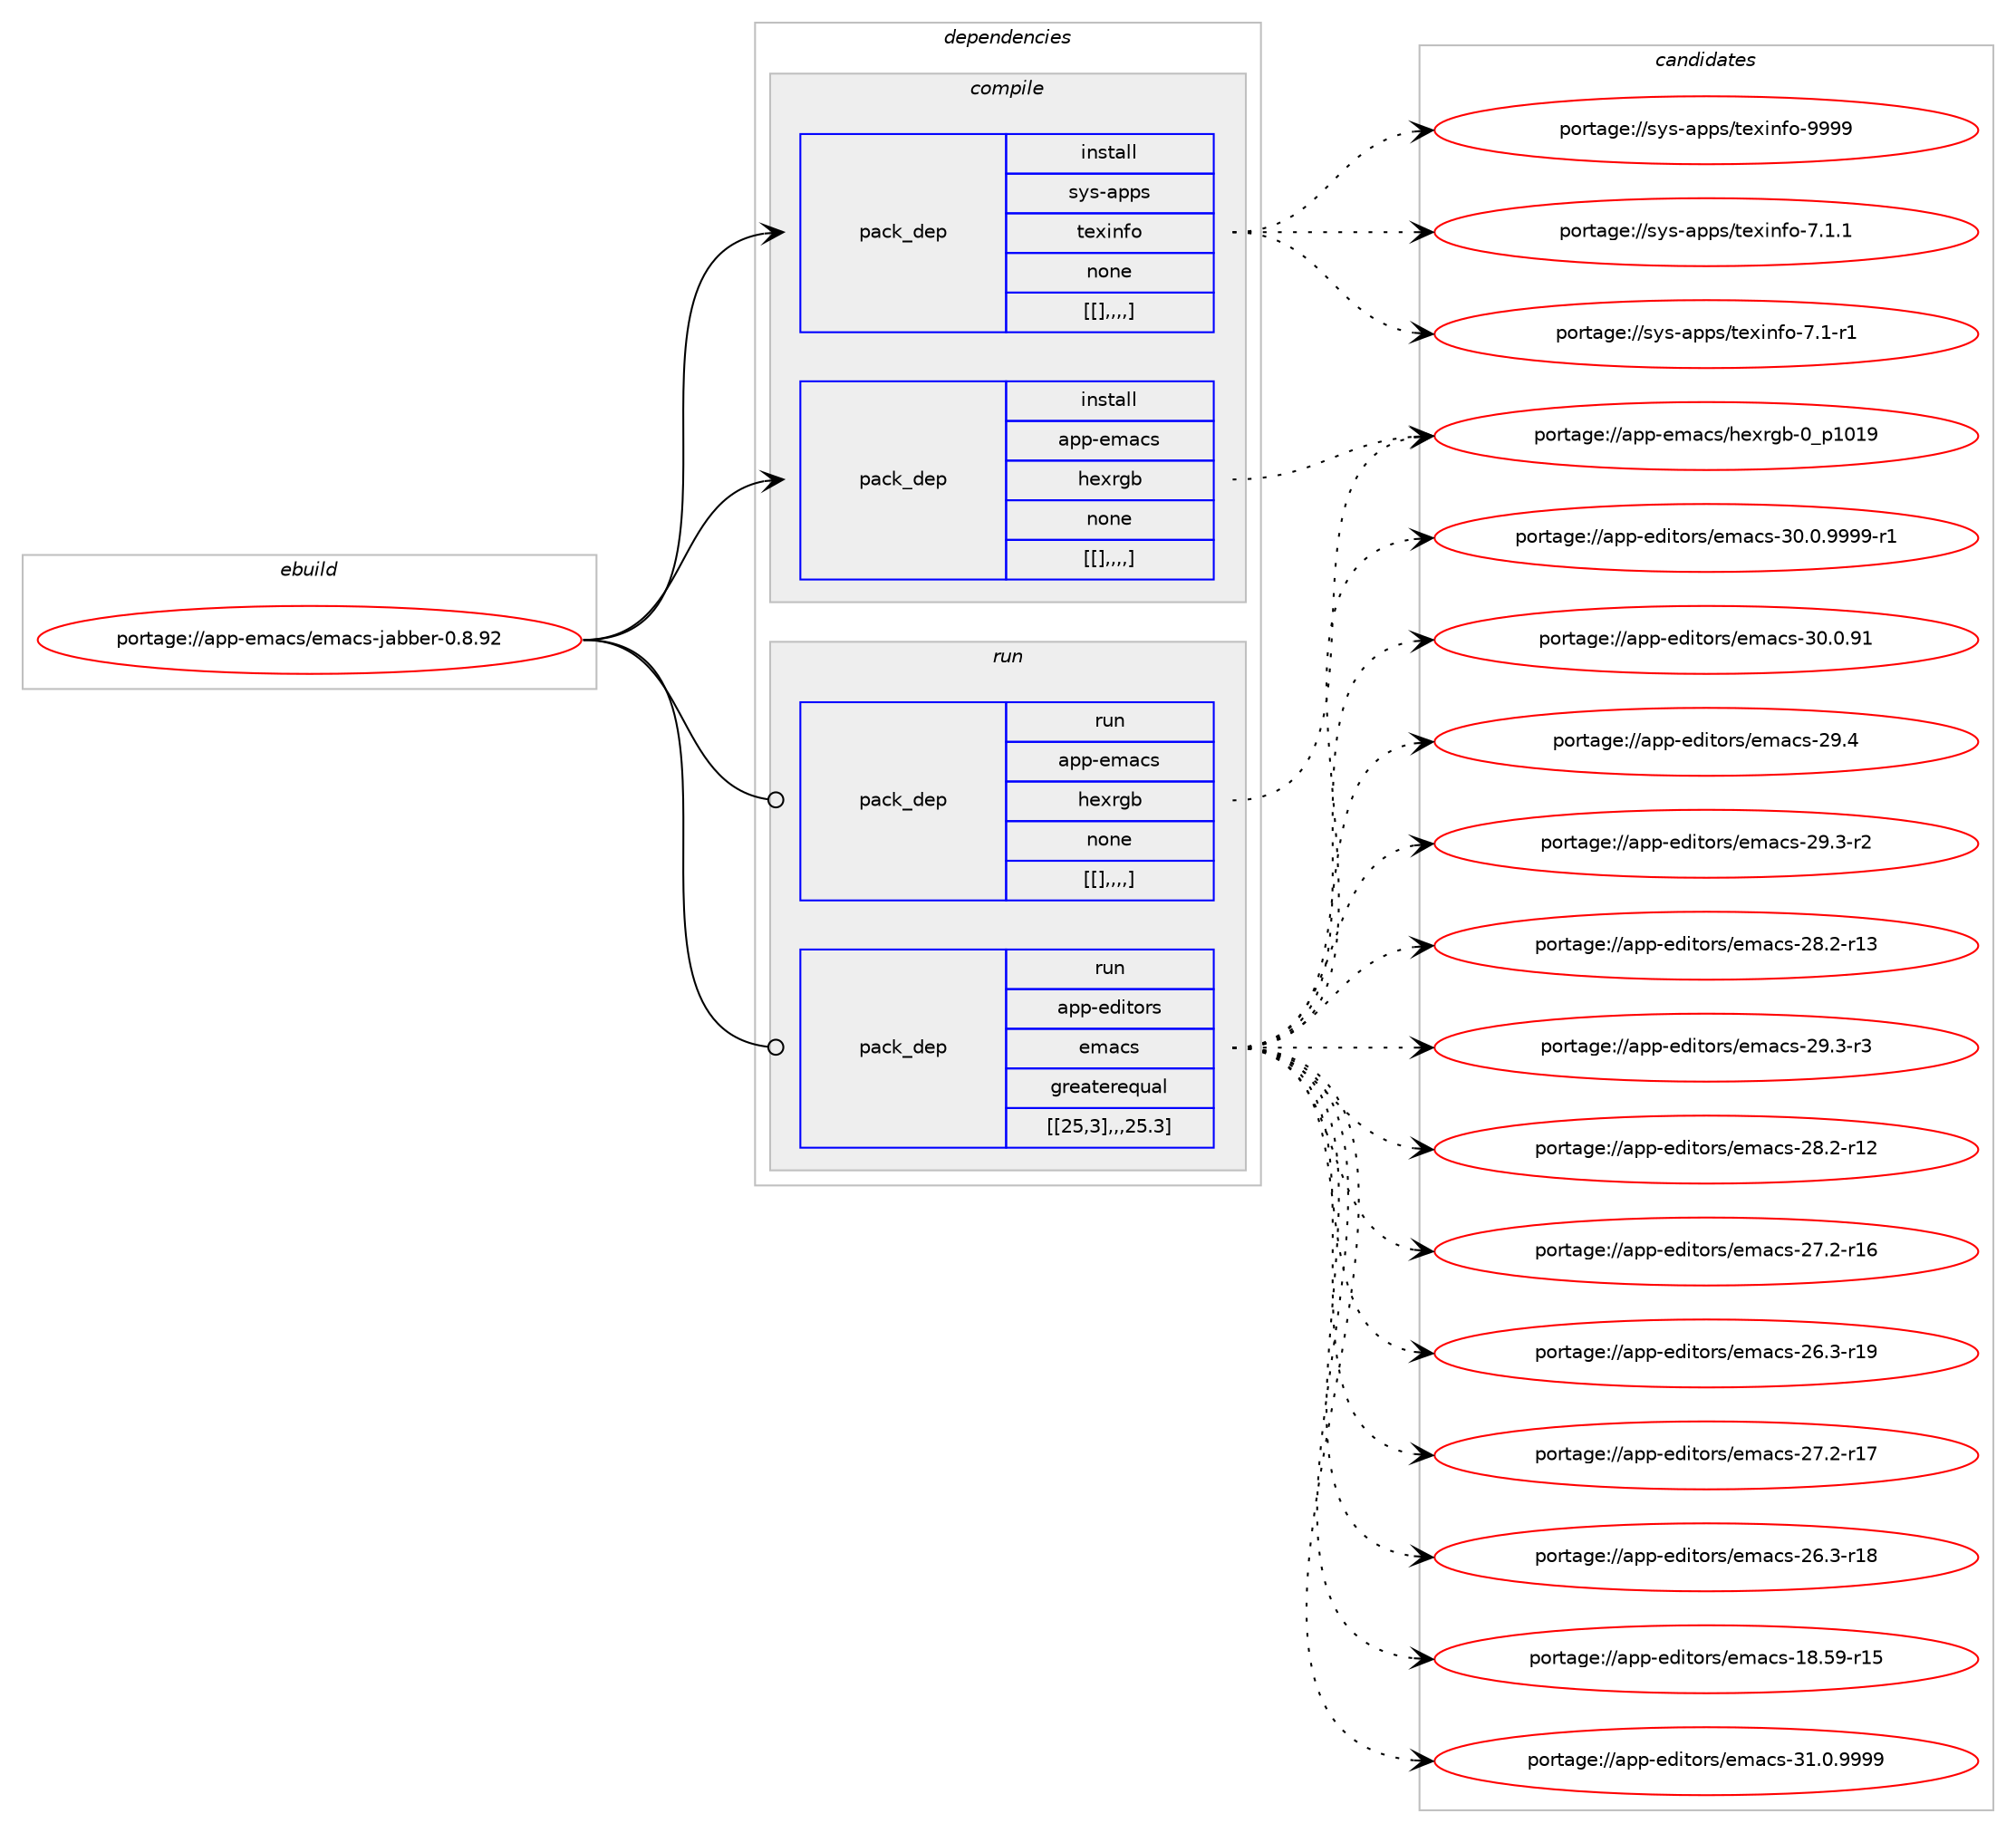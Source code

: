 digraph prolog {

# *************
# Graph options
# *************

newrank=true;
concentrate=true;
compound=true;
graph [rankdir=LR,fontname=Helvetica,fontsize=10,ranksep=1.5];#, ranksep=2.5, nodesep=0.2];
edge  [arrowhead=vee];
node  [fontname=Helvetica,fontsize=10];

# **********
# The ebuild
# **********

subgraph cluster_leftcol {
color=gray;
label=<<i>ebuild</i>>;
id [label="portage://app-emacs/emacs-jabber-0.8.92", color=red, width=4, href="../app-emacs/emacs-jabber-0.8.92.svg"];
}

# ****************
# The dependencies
# ****************

subgraph cluster_midcol {
color=gray;
label=<<i>dependencies</i>>;
subgraph cluster_compile {
fillcolor="#eeeeee";
style=filled;
label=<<i>compile</i>>;
subgraph pack16488 {
dependency23024 [label=<<TABLE BORDER="0" CELLBORDER="1" CELLSPACING="0" CELLPADDING="4" WIDTH="220"><TR><TD ROWSPAN="6" CELLPADDING="30">pack_dep</TD></TR><TR><TD WIDTH="110">install</TD></TR><TR><TD>app-emacs</TD></TR><TR><TD>hexrgb</TD></TR><TR><TD>none</TD></TR><TR><TD>[[],,,,]</TD></TR></TABLE>>, shape=none, color=blue];
}
id:e -> dependency23024:w [weight=20,style="solid",arrowhead="vee"];
subgraph pack16489 {
dependency23025 [label=<<TABLE BORDER="0" CELLBORDER="1" CELLSPACING="0" CELLPADDING="4" WIDTH="220"><TR><TD ROWSPAN="6" CELLPADDING="30">pack_dep</TD></TR><TR><TD WIDTH="110">install</TD></TR><TR><TD>sys-apps</TD></TR><TR><TD>texinfo</TD></TR><TR><TD>none</TD></TR><TR><TD>[[],,,,]</TD></TR></TABLE>>, shape=none, color=blue];
}
id:e -> dependency23025:w [weight=20,style="solid",arrowhead="vee"];
}
subgraph cluster_compileandrun {
fillcolor="#eeeeee";
style=filled;
label=<<i>compile and run</i>>;
}
subgraph cluster_run {
fillcolor="#eeeeee";
style=filled;
label=<<i>run</i>>;
subgraph pack16490 {
dependency23026 [label=<<TABLE BORDER="0" CELLBORDER="1" CELLSPACING="0" CELLPADDING="4" WIDTH="220"><TR><TD ROWSPAN="6" CELLPADDING="30">pack_dep</TD></TR><TR><TD WIDTH="110">run</TD></TR><TR><TD>app-editors</TD></TR><TR><TD>emacs</TD></TR><TR><TD>greaterequal</TD></TR><TR><TD>[[25,3],,,25.3]</TD></TR></TABLE>>, shape=none, color=blue];
}
id:e -> dependency23026:w [weight=20,style="solid",arrowhead="odot"];
subgraph pack16491 {
dependency23027 [label=<<TABLE BORDER="0" CELLBORDER="1" CELLSPACING="0" CELLPADDING="4" WIDTH="220"><TR><TD ROWSPAN="6" CELLPADDING="30">pack_dep</TD></TR><TR><TD WIDTH="110">run</TD></TR><TR><TD>app-emacs</TD></TR><TR><TD>hexrgb</TD></TR><TR><TD>none</TD></TR><TR><TD>[[],,,,]</TD></TR></TABLE>>, shape=none, color=blue];
}
id:e -> dependency23027:w [weight=20,style="solid",arrowhead="odot"];
}
}

# **************
# The candidates
# **************

subgraph cluster_choices {
rank=same;
color=gray;
label=<<i>candidates</i>>;

subgraph choice16488 {
color=black;
nodesep=1;
choice97112112451011099799115471041011201141039845489511249484957 [label="portage://app-emacs/hexrgb-0_p1019", color=red, width=4,href="../app-emacs/hexrgb-0_p1019.svg"];
dependency23024:e -> choice97112112451011099799115471041011201141039845489511249484957:w [style=dotted,weight="100"];
}
subgraph choice16489 {
color=black;
nodesep=1;
choice1151211154597112112115471161011201051101021114557575757 [label="portage://sys-apps/texinfo-9999", color=red, width=4,href="../sys-apps/texinfo-9999.svg"];
choice115121115459711211211547116101120105110102111455546494649 [label="portage://sys-apps/texinfo-7.1.1", color=red, width=4,href="../sys-apps/texinfo-7.1.1.svg"];
choice115121115459711211211547116101120105110102111455546494511449 [label="portage://sys-apps/texinfo-7.1-r1", color=red, width=4,href="../sys-apps/texinfo-7.1-r1.svg"];
dependency23025:e -> choice1151211154597112112115471161011201051101021114557575757:w [style=dotted,weight="100"];
dependency23025:e -> choice115121115459711211211547116101120105110102111455546494649:w [style=dotted,weight="100"];
dependency23025:e -> choice115121115459711211211547116101120105110102111455546494511449:w [style=dotted,weight="100"];
}
subgraph choice16490 {
color=black;
nodesep=1;
choice971121124510110010511611111411547101109979911545514946484657575757 [label="portage://app-editors/emacs-31.0.9999", color=red, width=4,href="../app-editors/emacs-31.0.9999.svg"];
choice9711211245101100105116111114115471011099799115455148464846575757574511449 [label="portage://app-editors/emacs-30.0.9999-r1", color=red, width=4,href="../app-editors/emacs-30.0.9999-r1.svg"];
choice97112112451011001051161111141154710110997991154551484648465749 [label="portage://app-editors/emacs-30.0.91", color=red, width=4,href="../app-editors/emacs-30.0.91.svg"];
choice97112112451011001051161111141154710110997991154550574652 [label="portage://app-editors/emacs-29.4", color=red, width=4,href="../app-editors/emacs-29.4.svg"];
choice971121124510110010511611111411547101109979911545505746514511451 [label="portage://app-editors/emacs-29.3-r3", color=red, width=4,href="../app-editors/emacs-29.3-r3.svg"];
choice971121124510110010511611111411547101109979911545505746514511450 [label="portage://app-editors/emacs-29.3-r2", color=red, width=4,href="../app-editors/emacs-29.3-r2.svg"];
choice97112112451011001051161111141154710110997991154550564650451144951 [label="portage://app-editors/emacs-28.2-r13", color=red, width=4,href="../app-editors/emacs-28.2-r13.svg"];
choice97112112451011001051161111141154710110997991154550564650451144950 [label="portage://app-editors/emacs-28.2-r12", color=red, width=4,href="../app-editors/emacs-28.2-r12.svg"];
choice97112112451011001051161111141154710110997991154550554650451144955 [label="portage://app-editors/emacs-27.2-r17", color=red, width=4,href="../app-editors/emacs-27.2-r17.svg"];
choice97112112451011001051161111141154710110997991154550554650451144954 [label="portage://app-editors/emacs-27.2-r16", color=red, width=4,href="../app-editors/emacs-27.2-r16.svg"];
choice97112112451011001051161111141154710110997991154550544651451144957 [label="portage://app-editors/emacs-26.3-r19", color=red, width=4,href="../app-editors/emacs-26.3-r19.svg"];
choice97112112451011001051161111141154710110997991154550544651451144956 [label="portage://app-editors/emacs-26.3-r18", color=red, width=4,href="../app-editors/emacs-26.3-r18.svg"];
choice9711211245101100105116111114115471011099799115454956465357451144953 [label="portage://app-editors/emacs-18.59-r15", color=red, width=4,href="../app-editors/emacs-18.59-r15.svg"];
dependency23026:e -> choice971121124510110010511611111411547101109979911545514946484657575757:w [style=dotted,weight="100"];
dependency23026:e -> choice9711211245101100105116111114115471011099799115455148464846575757574511449:w [style=dotted,weight="100"];
dependency23026:e -> choice97112112451011001051161111141154710110997991154551484648465749:w [style=dotted,weight="100"];
dependency23026:e -> choice97112112451011001051161111141154710110997991154550574652:w [style=dotted,weight="100"];
dependency23026:e -> choice971121124510110010511611111411547101109979911545505746514511451:w [style=dotted,weight="100"];
dependency23026:e -> choice971121124510110010511611111411547101109979911545505746514511450:w [style=dotted,weight="100"];
dependency23026:e -> choice97112112451011001051161111141154710110997991154550564650451144951:w [style=dotted,weight="100"];
dependency23026:e -> choice97112112451011001051161111141154710110997991154550564650451144950:w [style=dotted,weight="100"];
dependency23026:e -> choice97112112451011001051161111141154710110997991154550554650451144955:w [style=dotted,weight="100"];
dependency23026:e -> choice97112112451011001051161111141154710110997991154550554650451144954:w [style=dotted,weight="100"];
dependency23026:e -> choice97112112451011001051161111141154710110997991154550544651451144957:w [style=dotted,weight="100"];
dependency23026:e -> choice97112112451011001051161111141154710110997991154550544651451144956:w [style=dotted,weight="100"];
dependency23026:e -> choice9711211245101100105116111114115471011099799115454956465357451144953:w [style=dotted,weight="100"];
}
subgraph choice16491 {
color=black;
nodesep=1;
choice97112112451011099799115471041011201141039845489511249484957 [label="portage://app-emacs/hexrgb-0_p1019", color=red, width=4,href="../app-emacs/hexrgb-0_p1019.svg"];
dependency23027:e -> choice97112112451011099799115471041011201141039845489511249484957:w [style=dotted,weight="100"];
}
}

}
